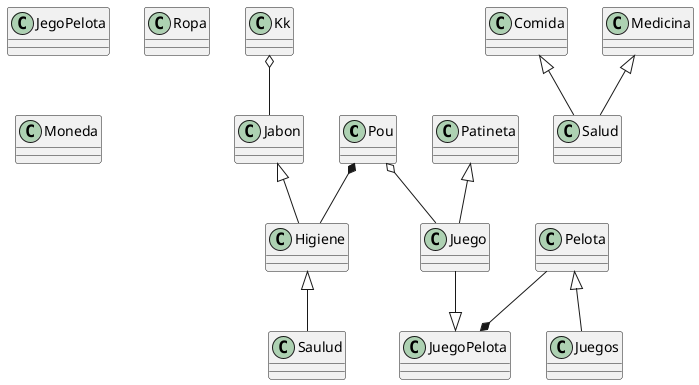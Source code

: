 @startuml pow

class Pou
class Juego
class JegoPelota
class Pelota
class Comida
class Ropa
class Kk
class Higiene
class Patineta
class Moneda
class Medicina
class Salud


Pou o-- Juego
Pelota <|-- Juegos
Patineta <|-- Juego
Pou *-- Higiene
Higiene <|-- Saulud
Medicina <|-- Salud
Comida <|-- Salud
Juego --|> JuegoPelota
Pelota --* JuegoPelota
Jabon <|-- Higiene
Kk o-- Jabon






@enduml